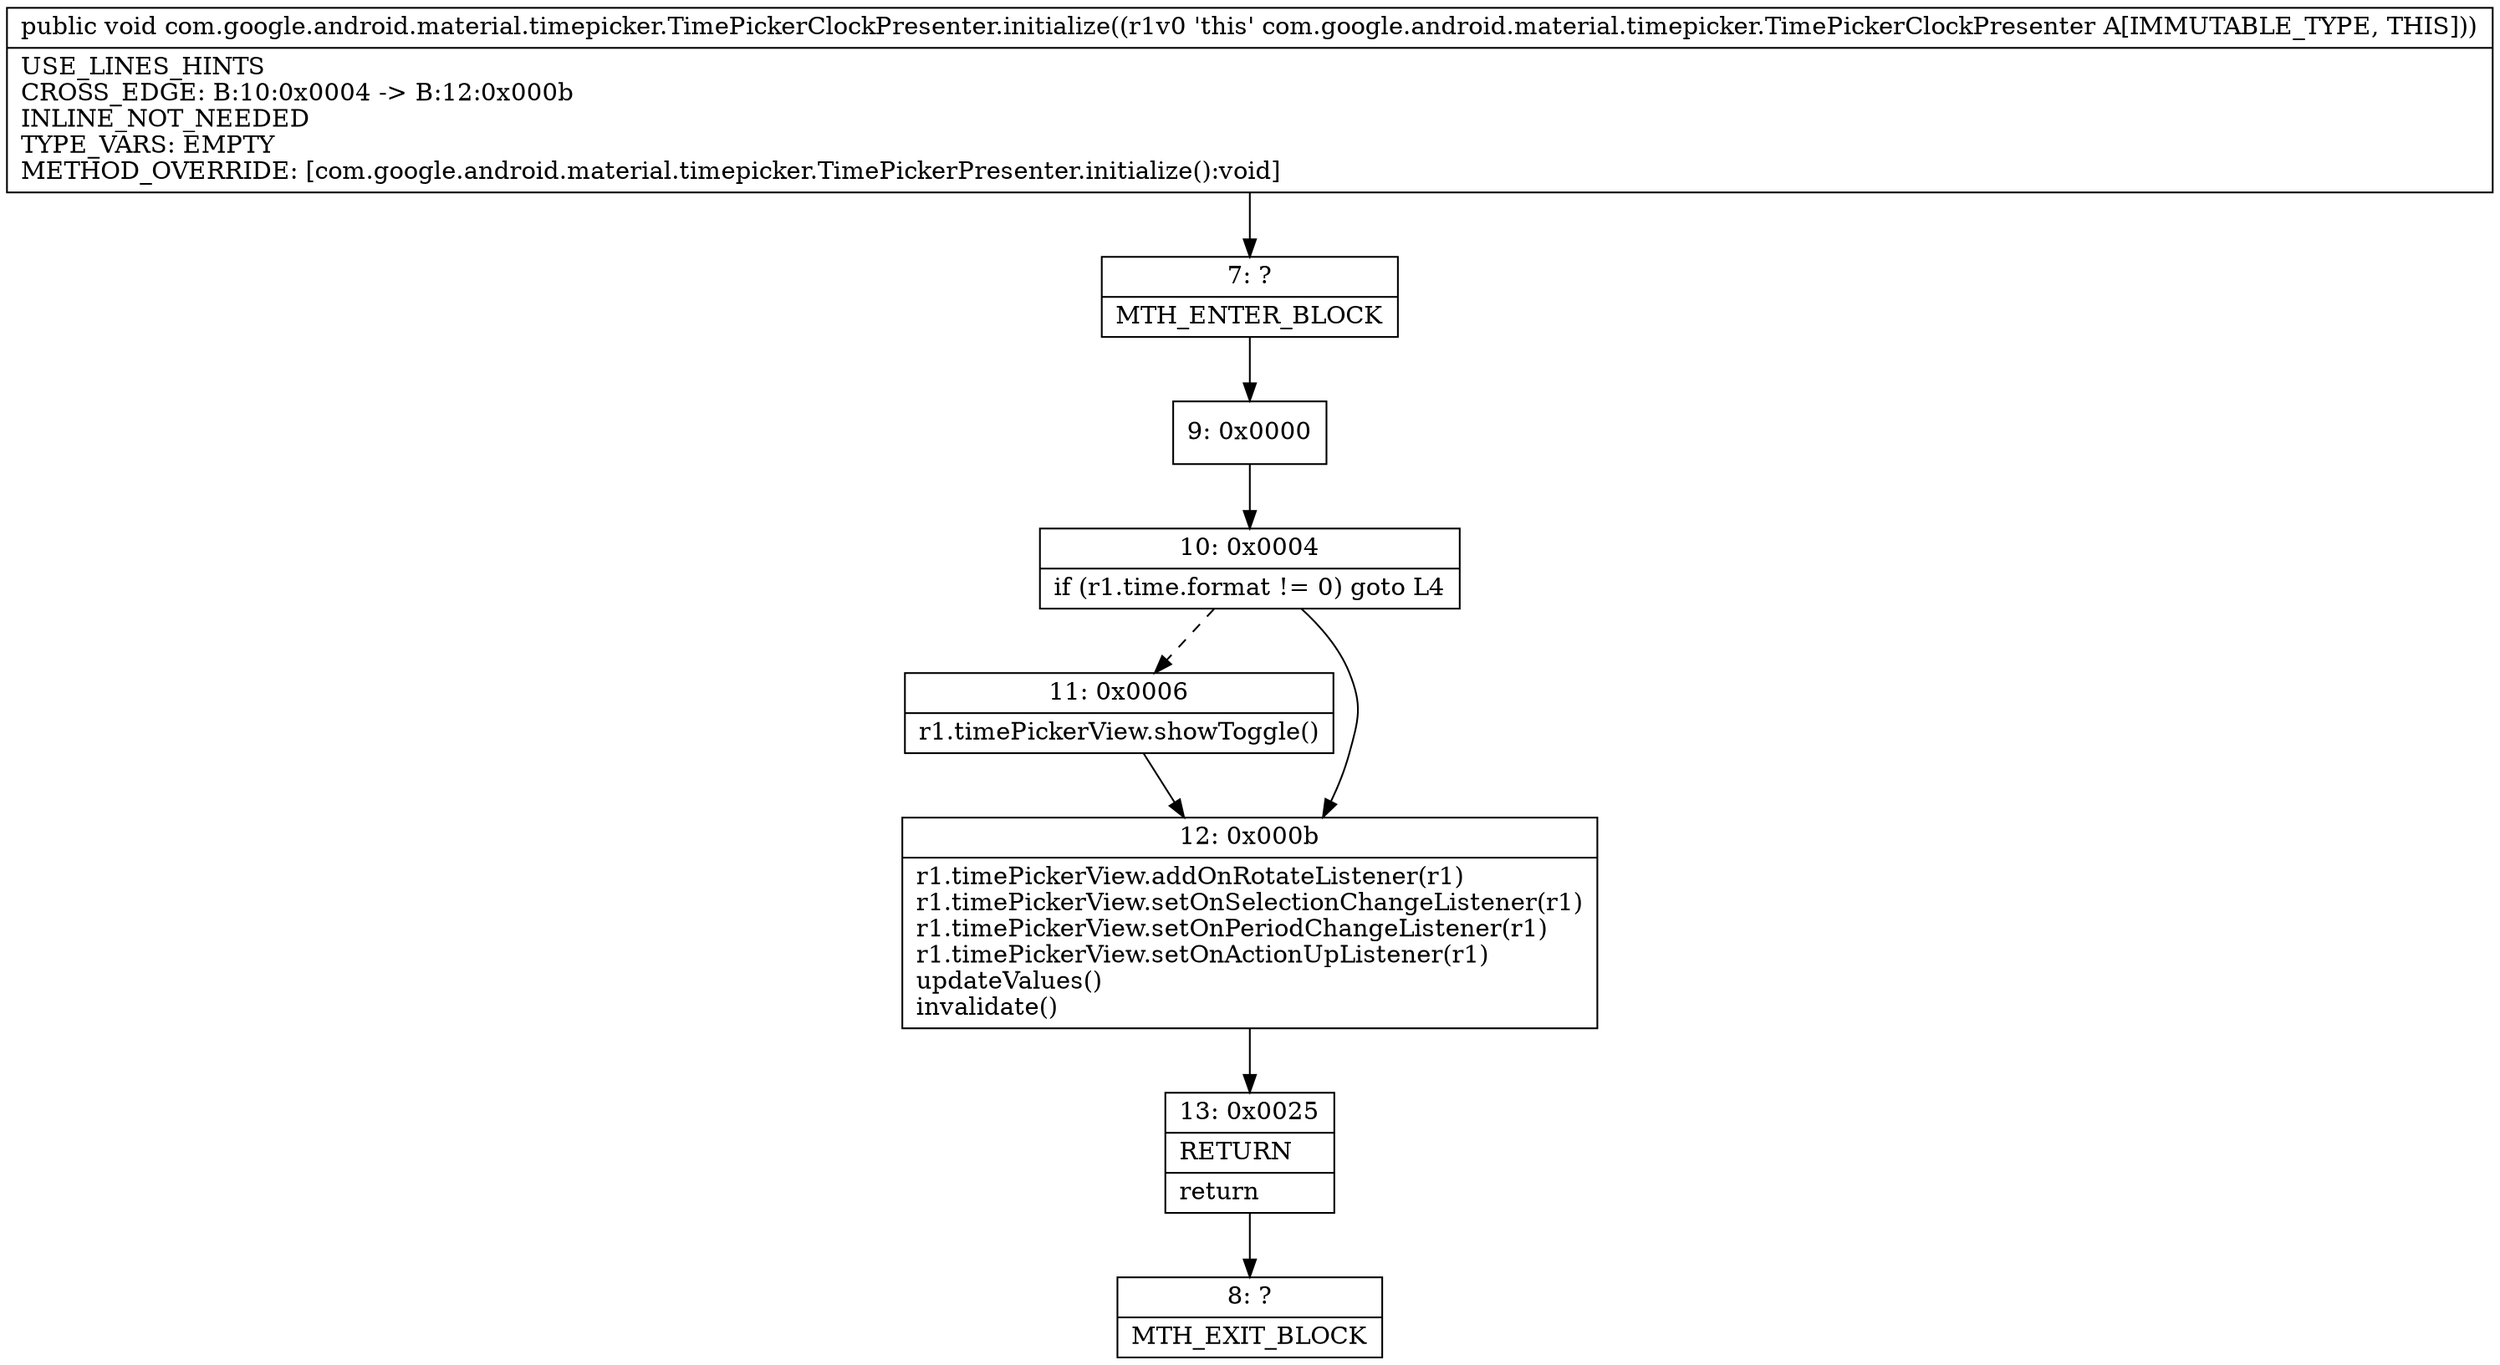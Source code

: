 digraph "CFG forcom.google.android.material.timepicker.TimePickerClockPresenter.initialize()V" {
Node_7 [shape=record,label="{7\:\ ?|MTH_ENTER_BLOCK\l}"];
Node_9 [shape=record,label="{9\:\ 0x0000}"];
Node_10 [shape=record,label="{10\:\ 0x0004|if (r1.time.format != 0) goto L4\l}"];
Node_11 [shape=record,label="{11\:\ 0x0006|r1.timePickerView.showToggle()\l}"];
Node_12 [shape=record,label="{12\:\ 0x000b|r1.timePickerView.addOnRotateListener(r1)\lr1.timePickerView.setOnSelectionChangeListener(r1)\lr1.timePickerView.setOnPeriodChangeListener(r1)\lr1.timePickerView.setOnActionUpListener(r1)\lupdateValues()\linvalidate()\l}"];
Node_13 [shape=record,label="{13\:\ 0x0025|RETURN\l|return\l}"];
Node_8 [shape=record,label="{8\:\ ?|MTH_EXIT_BLOCK\l}"];
MethodNode[shape=record,label="{public void com.google.android.material.timepicker.TimePickerClockPresenter.initialize((r1v0 'this' com.google.android.material.timepicker.TimePickerClockPresenter A[IMMUTABLE_TYPE, THIS]))  | USE_LINES_HINTS\lCROSS_EDGE: B:10:0x0004 \-\> B:12:0x000b\lINLINE_NOT_NEEDED\lTYPE_VARS: EMPTY\lMETHOD_OVERRIDE: [com.google.android.material.timepicker.TimePickerPresenter.initialize():void]\l}"];
MethodNode -> Node_7;Node_7 -> Node_9;
Node_9 -> Node_10;
Node_10 -> Node_11[style=dashed];
Node_10 -> Node_12;
Node_11 -> Node_12;
Node_12 -> Node_13;
Node_13 -> Node_8;
}

